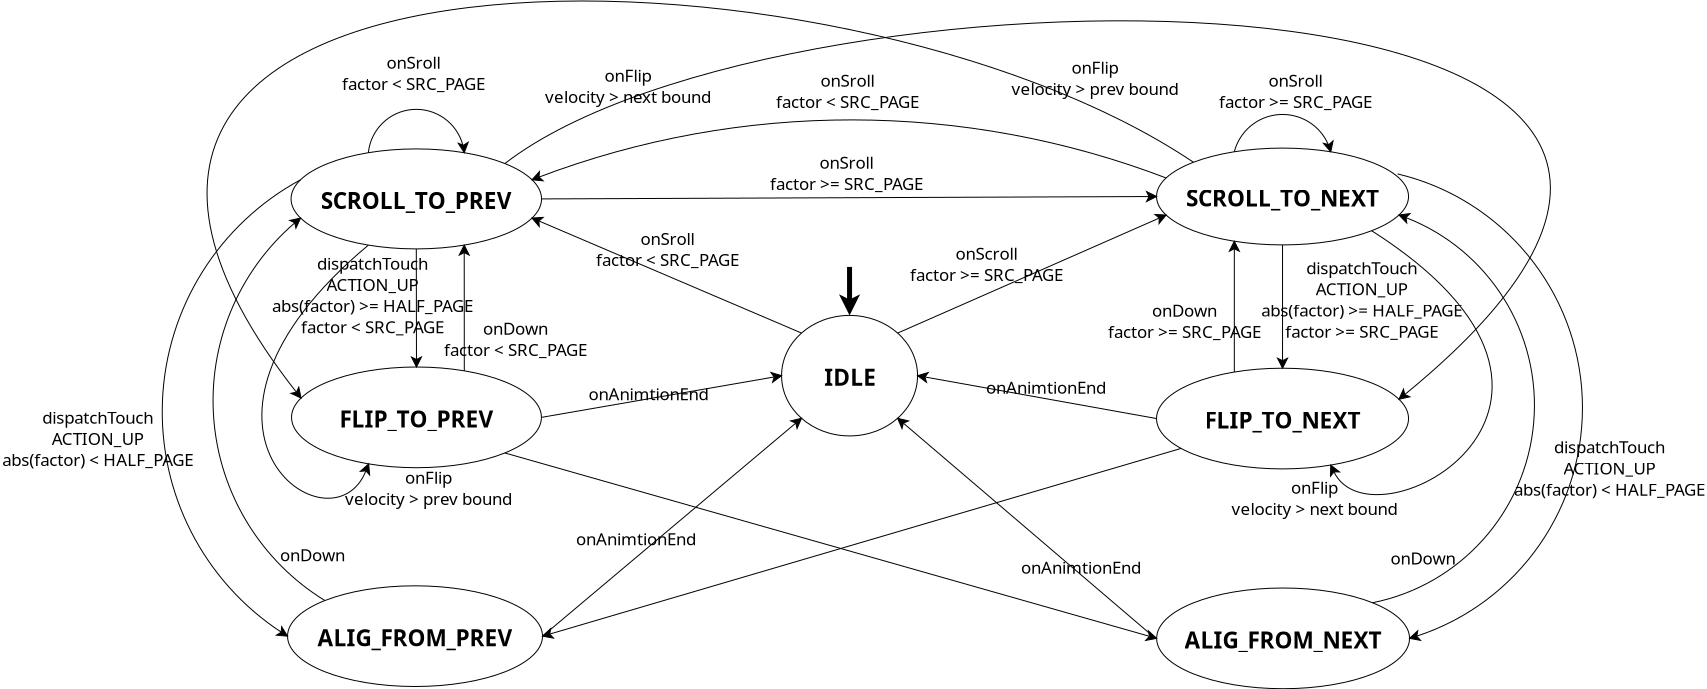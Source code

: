 <?xml version="1.0" encoding="UTF-8"?>
<dia:diagram xmlns:dia="http://www.lysator.liu.se/~alla/dia/">
  <dia:layer name="背景" visible="true" active="true">
    <dia:object type="Flowchart - Ellipse" version="0" id="O0">
      <dia:attribute name="obj_pos">
        <dia:point val="42.652,16.476"/>
      </dia:attribute>
      <dia:attribute name="obj_bb">
        <dia:rectangle val="42.652,16.476;49.45,22.5"/>
      </dia:attribute>
      <dia:attribute name="elem_corner">
        <dia:point val="42.652,16.476"/>
      </dia:attribute>
      <dia:attribute name="elem_width">
        <dia:real val="6.798"/>
      </dia:attribute>
      <dia:attribute name="elem_height">
        <dia:real val="6.024"/>
      </dia:attribute>
      <dia:attribute name="border_width">
        <dia:real val="0"/>
      </dia:attribute>
      <dia:attribute name="show_background">
        <dia:boolean val="true"/>
      </dia:attribute>
      <dia:attribute name="padding">
        <dia:real val="0.354"/>
      </dia:attribute>
      <dia:attribute name="text">
        <dia:composite type="text">
          <dia:attribute name="string">
            <dia:string>#IDLE#</dia:string>
          </dia:attribute>
          <dia:attribute name="font">
            <dia:font family="Microsoft YaHei" style="80" name="Courier"/>
          </dia:attribute>
          <dia:attribute name="height">
            <dia:real val="1.411"/>
          </dia:attribute>
          <dia:attribute name="pos">
            <dia:point val="46.051,19.977"/>
          </dia:attribute>
          <dia:attribute name="color">
            <dia:color val="#000000"/>
          </dia:attribute>
          <dia:attribute name="alignment">
            <dia:enum val="1"/>
          </dia:attribute>
        </dia:composite>
      </dia:attribute>
    </dia:object>
    <dia:object type="Standard - Line" version="0" id="O1">
      <dia:attribute name="obj_pos">
        <dia:point val="46.05,14.05"/>
      </dia:attribute>
      <dia:attribute name="obj_bb">
        <dia:rectangle val="45.521,13.925;46.58,16.756"/>
      </dia:attribute>
      <dia:attribute name="conn_endpoints">
        <dia:point val="46.05,14.05"/>
        <dia:point val="46.051,16.476"/>
      </dia:attribute>
      <dia:attribute name="numcp">
        <dia:int val="1"/>
      </dia:attribute>
      <dia:attribute name="line_width">
        <dia:real val="0.25"/>
      </dia:attribute>
      <dia:attribute name="end_arrow">
        <dia:enum val="22"/>
      </dia:attribute>
      <dia:attribute name="end_arrow_length">
        <dia:real val="0.5"/>
      </dia:attribute>
      <dia:attribute name="end_arrow_width">
        <dia:real val="0.5"/>
      </dia:attribute>
      <dia:connections>
        <dia:connection handle="1" to="O0" connection="4"/>
      </dia:connections>
    </dia:object>
    <dia:object type="Flowchart - Ellipse" version="0" id="O2">
      <dia:attribute name="obj_pos">
        <dia:point val="18.126,8.15"/>
      </dia:attribute>
      <dia:attribute name="obj_bb">
        <dia:rectangle val="18.126,8.15;30.65,13.15"/>
      </dia:attribute>
      <dia:attribute name="elem_corner">
        <dia:point val="18.126,8.15"/>
      </dia:attribute>
      <dia:attribute name="elem_width">
        <dia:real val="12.524"/>
      </dia:attribute>
      <dia:attribute name="elem_height">
        <dia:real val="5"/>
      </dia:attribute>
      <dia:attribute name="border_width">
        <dia:real val="0"/>
      </dia:attribute>
      <dia:attribute name="show_background">
        <dia:boolean val="true"/>
      </dia:attribute>
      <dia:attribute name="padding">
        <dia:real val="0.354"/>
      </dia:attribute>
      <dia:attribute name="text">
        <dia:composite type="text">
          <dia:attribute name="string">
            <dia:string>#SCROLL_TO_PREV#</dia:string>
          </dia:attribute>
          <dia:attribute name="font">
            <dia:font family="Microsoft YaHei" style="80" name="Courier"/>
          </dia:attribute>
          <dia:attribute name="height">
            <dia:real val="1.411"/>
          </dia:attribute>
          <dia:attribute name="pos">
            <dia:point val="24.388,11.139"/>
          </dia:attribute>
          <dia:attribute name="color">
            <dia:color val="#000000"/>
          </dia:attribute>
          <dia:attribute name="alignment">
            <dia:enum val="1"/>
          </dia:attribute>
        </dia:composite>
      </dia:attribute>
    </dia:object>
    <dia:object type="Flowchart - Ellipse" version="0" id="O3">
      <dia:attribute name="obj_pos">
        <dia:point val="61.4,8.109"/>
      </dia:attribute>
      <dia:attribute name="obj_bb">
        <dia:rectangle val="61.4,8.109;74,12.95"/>
      </dia:attribute>
      <dia:attribute name="elem_corner">
        <dia:point val="61.4,8.109"/>
      </dia:attribute>
      <dia:attribute name="elem_width">
        <dia:real val="12.6"/>
      </dia:attribute>
      <dia:attribute name="elem_height">
        <dia:real val="4.841"/>
      </dia:attribute>
      <dia:attribute name="border_width">
        <dia:real val="0"/>
      </dia:attribute>
      <dia:attribute name="show_background">
        <dia:boolean val="true"/>
      </dia:attribute>
      <dia:attribute name="padding">
        <dia:real val="0.354"/>
      </dia:attribute>
      <dia:attribute name="text">
        <dia:composite type="text">
          <dia:attribute name="string">
            <dia:string>#SCROLL_TO_NEXT#</dia:string>
          </dia:attribute>
          <dia:attribute name="font">
            <dia:font family="Microsoft YaHei" style="80" name="Courier"/>
          </dia:attribute>
          <dia:attribute name="height">
            <dia:real val="1.411"/>
          </dia:attribute>
          <dia:attribute name="pos">
            <dia:point val="67.7,11.019"/>
          </dia:attribute>
          <dia:attribute name="color">
            <dia:color val="#000000"/>
          </dia:attribute>
          <dia:attribute name="alignment">
            <dia:enum val="1"/>
          </dia:attribute>
        </dia:composite>
      </dia:attribute>
    </dia:object>
    <dia:object type="Flowchart - Ellipse" version="0" id="O4">
      <dia:attribute name="obj_pos">
        <dia:point val="61.4,19.115"/>
      </dia:attribute>
      <dia:attribute name="obj_bb">
        <dia:rectangle val="61.4,19.115;74,24.15"/>
      </dia:attribute>
      <dia:attribute name="elem_corner">
        <dia:point val="61.4,19.115"/>
      </dia:attribute>
      <dia:attribute name="elem_width">
        <dia:real val="12.6"/>
      </dia:attribute>
      <dia:attribute name="elem_height">
        <dia:real val="5.035"/>
      </dia:attribute>
      <dia:attribute name="border_width">
        <dia:real val="0"/>
      </dia:attribute>
      <dia:attribute name="show_background">
        <dia:boolean val="true"/>
      </dia:attribute>
      <dia:attribute name="padding">
        <dia:real val="0.354"/>
      </dia:attribute>
      <dia:attribute name="text">
        <dia:composite type="text">
          <dia:attribute name="string">
            <dia:string>#FLIP_TO_NEXT#</dia:string>
          </dia:attribute>
          <dia:attribute name="font">
            <dia:font family="Microsoft YaHei" style="80" name="Courier"/>
          </dia:attribute>
          <dia:attribute name="height">
            <dia:real val="1.411"/>
          </dia:attribute>
          <dia:attribute name="pos">
            <dia:point val="67.7,22.122"/>
          </dia:attribute>
          <dia:attribute name="color">
            <dia:color val="#000000"/>
          </dia:attribute>
          <dia:attribute name="alignment">
            <dia:enum val="1"/>
          </dia:attribute>
        </dia:composite>
      </dia:attribute>
    </dia:object>
    <dia:object type="Flowchart - Ellipse" version="0" id="O5">
      <dia:attribute name="obj_pos">
        <dia:point val="61.405,30.105"/>
      </dia:attribute>
      <dia:attribute name="obj_bb">
        <dia:rectangle val="61.405,30.105;74.05,35.14"/>
      </dia:attribute>
      <dia:attribute name="elem_corner">
        <dia:point val="61.405,30.105"/>
      </dia:attribute>
      <dia:attribute name="elem_width">
        <dia:real val="12.645"/>
      </dia:attribute>
      <dia:attribute name="elem_height">
        <dia:real val="5.035"/>
      </dia:attribute>
      <dia:attribute name="border_width">
        <dia:real val="0"/>
      </dia:attribute>
      <dia:attribute name="show_background">
        <dia:boolean val="true"/>
      </dia:attribute>
      <dia:attribute name="padding">
        <dia:real val="0.354"/>
      </dia:attribute>
      <dia:attribute name="text">
        <dia:composite type="text">
          <dia:attribute name="string">
            <dia:string>#ALIG_FROM_NEXT#</dia:string>
          </dia:attribute>
          <dia:attribute name="font">
            <dia:font family="Microsoft YaHei" style="80" name="Courier"/>
          </dia:attribute>
          <dia:attribute name="height">
            <dia:real val="1.411"/>
          </dia:attribute>
          <dia:attribute name="pos">
            <dia:point val="67.728,33.112"/>
          </dia:attribute>
          <dia:attribute name="color">
            <dia:color val="#000000"/>
          </dia:attribute>
          <dia:attribute name="alignment">
            <dia:enum val="1"/>
          </dia:attribute>
        </dia:composite>
      </dia:attribute>
    </dia:object>
    <dia:object type="Flowchart - Ellipse" version="0" id="O6">
      <dia:attribute name="obj_pos">
        <dia:point val="18.15,19.055"/>
      </dia:attribute>
      <dia:attribute name="obj_bb">
        <dia:rectangle val="18.15,19.055;30.644,24.09"/>
      </dia:attribute>
      <dia:attribute name="elem_corner">
        <dia:point val="18.15,19.055"/>
      </dia:attribute>
      <dia:attribute name="elem_width">
        <dia:real val="12.494"/>
      </dia:attribute>
      <dia:attribute name="elem_height">
        <dia:real val="5.035"/>
      </dia:attribute>
      <dia:attribute name="border_width">
        <dia:real val="0"/>
      </dia:attribute>
      <dia:attribute name="show_background">
        <dia:boolean val="true"/>
      </dia:attribute>
      <dia:attribute name="padding">
        <dia:real val="0.354"/>
      </dia:attribute>
      <dia:attribute name="text">
        <dia:composite type="text">
          <dia:attribute name="string">
            <dia:string>#FLIP_TO_PREV#</dia:string>
          </dia:attribute>
          <dia:attribute name="font">
            <dia:font family="Microsoft YaHei" style="80" name="Courier"/>
          </dia:attribute>
          <dia:attribute name="height">
            <dia:real val="1.411"/>
          </dia:attribute>
          <dia:attribute name="pos">
            <dia:point val="24.397,22.062"/>
          </dia:attribute>
          <dia:attribute name="color">
            <dia:color val="#000000"/>
          </dia:attribute>
          <dia:attribute name="alignment">
            <dia:enum val="1"/>
          </dia:attribute>
        </dia:composite>
      </dia:attribute>
    </dia:object>
    <dia:object type="Flowchart - Ellipse" version="0" id="O7">
      <dia:attribute name="obj_pos">
        <dia:point val="17.95,29.995"/>
      </dia:attribute>
      <dia:attribute name="obj_bb">
        <dia:rectangle val="17.95,29.995;30.699,35.03"/>
      </dia:attribute>
      <dia:attribute name="elem_corner">
        <dia:point val="17.95,29.995"/>
      </dia:attribute>
      <dia:attribute name="elem_width">
        <dia:real val="12.749"/>
      </dia:attribute>
      <dia:attribute name="elem_height">
        <dia:real val="5.035"/>
      </dia:attribute>
      <dia:attribute name="border_width">
        <dia:real val="0"/>
      </dia:attribute>
      <dia:attribute name="show_background">
        <dia:boolean val="true"/>
      </dia:attribute>
      <dia:attribute name="padding">
        <dia:real val="0.354"/>
      </dia:attribute>
      <dia:attribute name="text">
        <dia:composite type="text">
          <dia:attribute name="string">
            <dia:string>#ALIG_FROM_PREV#</dia:string>
          </dia:attribute>
          <dia:attribute name="font">
            <dia:font family="Microsoft YaHei" style="80" name="Courier"/>
          </dia:attribute>
          <dia:attribute name="height">
            <dia:real val="1.411"/>
          </dia:attribute>
          <dia:attribute name="pos">
            <dia:point val="24.325,33.002"/>
          </dia:attribute>
          <dia:attribute name="color">
            <dia:color val="#000000"/>
          </dia:attribute>
          <dia:attribute name="alignment">
            <dia:enum val="1"/>
          </dia:attribute>
        </dia:composite>
      </dia:attribute>
    </dia:object>
    <dia:object type="Standard - Line" version="0" id="O8">
      <dia:attribute name="obj_pos">
        <dia:point val="43.648,17.358"/>
      </dia:attribute>
      <dia:attribute name="obj_bb">
        <dia:rectangle val="30.173,11.573;43.648,17.358"/>
      </dia:attribute>
      <dia:attribute name="conn_endpoints">
        <dia:point val="43.648,17.358"/>
        <dia:point val="30.173,11.607"/>
      </dia:attribute>
      <dia:attribute name="numcp">
        <dia:int val="1"/>
      </dia:attribute>
      <dia:attribute name="line_width">
        <dia:real val="0"/>
      </dia:attribute>
      <dia:attribute name="end_arrow">
        <dia:enum val="22"/>
      </dia:attribute>
      <dia:attribute name="end_arrow_length">
        <dia:real val="0.5"/>
      </dia:attribute>
      <dia:attribute name="end_arrow_width">
        <dia:real val="0.5"/>
      </dia:attribute>
      <dia:connections>
        <dia:connection handle="0" to="O0" connection="6"/>
        <dia:connection handle="1" to="O2" connection="15"/>
      </dia:connections>
    </dia:object>
    <dia:object type="Standard - Text" version="1" id="O9">
      <dia:attribute name="obj_pos">
        <dia:point val="36.95,13.15"/>
      </dia:attribute>
      <dia:attribute name="obj_bb">
        <dia:rectangle val="33.104,12.019;40.824,14.281"/>
      </dia:attribute>
      <dia:attribute name="text">
        <dia:composite type="text">
          <dia:attribute name="string">
            <dia:string>#onSroll
factor &lt; SRC_PAGE#</dia:string>
          </dia:attribute>
          <dia:attribute name="font">
            <dia:font family="Microsoft YaHei" style="0" name="Courier"/>
          </dia:attribute>
          <dia:attribute name="height">
            <dia:real val="1.058"/>
          </dia:attribute>
          <dia:attribute name="pos">
            <dia:point val="36.95,12.944"/>
          </dia:attribute>
          <dia:attribute name="color">
            <dia:color val="#000000"/>
          </dia:attribute>
          <dia:attribute name="alignment">
            <dia:enum val="1"/>
          </dia:attribute>
        </dia:composite>
      </dia:attribute>
      <dia:attribute name="valign">
        <dia:enum val="2"/>
      </dia:attribute>
    </dia:object>
    <dia:object type="Standard - Line" version="0" id="O10">
      <dia:attribute name="obj_pos">
        <dia:point val="48.455,17.358"/>
      </dia:attribute>
      <dia:attribute name="obj_bb">
        <dia:rectangle val="48.455,11.428;61.88,17.358"/>
      </dia:attribute>
      <dia:attribute name="conn_endpoints">
        <dia:point val="48.455,17.358"/>
        <dia:point val="61.88,11.456"/>
      </dia:attribute>
      <dia:attribute name="numcp">
        <dia:int val="1"/>
      </dia:attribute>
      <dia:attribute name="line_width">
        <dia:real val="0"/>
      </dia:attribute>
      <dia:attribute name="end_arrow">
        <dia:enum val="22"/>
      </dia:attribute>
      <dia:attribute name="end_arrow_length">
        <dia:real val="0.5"/>
      </dia:attribute>
      <dia:attribute name="end_arrow_width">
        <dia:real val="0.5"/>
      </dia:attribute>
      <dia:connections>
        <dia:connection handle="0" to="O0" connection="2"/>
        <dia:connection handle="1" to="O3" connection="9"/>
      </dia:connections>
    </dia:object>
    <dia:object type="Standard - Text" version="1" id="O11">
      <dia:attribute name="obj_pos">
        <dia:point val="52.901,13.894"/>
      </dia:attribute>
      <dia:attribute name="obj_bb">
        <dia:rectangle val="48.741,12.763;57.089,15.025"/>
      </dia:attribute>
      <dia:attribute name="text">
        <dia:composite type="text">
          <dia:attribute name="string">
            <dia:string>#onScroll
factor &gt;= SRC_PAGE#</dia:string>
          </dia:attribute>
          <dia:attribute name="font">
            <dia:font family="Microsoft YaHei" style="0" name="Courier"/>
          </dia:attribute>
          <dia:attribute name="height">
            <dia:real val="1.058"/>
          </dia:attribute>
          <dia:attribute name="pos">
            <dia:point val="52.901,13.688"/>
          </dia:attribute>
          <dia:attribute name="color">
            <dia:color val="#000000"/>
          </dia:attribute>
          <dia:attribute name="alignment">
            <dia:enum val="1"/>
          </dia:attribute>
        </dia:composite>
      </dia:attribute>
      <dia:attribute name="valign">
        <dia:enum val="2"/>
      </dia:attribute>
    </dia:object>
    <dia:object type="Standard - Arc" version="0" id="O12">
      <dia:attribute name="obj_pos">
        <dia:point val="21.991,8.34"/>
      </dia:attribute>
      <dia:attribute name="obj_bb">
        <dia:rectangle val="21.991,6.172;26.983,8.34"/>
      </dia:attribute>
      <dia:attribute name="conn_endpoints">
        <dia:point val="21.991,8.34"/>
        <dia:point val="26.784,8.34"/>
      </dia:attribute>
      <dia:attribute name="curve_distance">
        <dia:real val="-2.168"/>
      </dia:attribute>
      <dia:attribute name="line_width">
        <dia:real val="0"/>
      </dia:attribute>
      <dia:attribute name="end_arrow">
        <dia:enum val="22"/>
      </dia:attribute>
      <dia:attribute name="end_arrow_length">
        <dia:real val="0.5"/>
      </dia:attribute>
      <dia:attribute name="end_arrow_width">
        <dia:real val="0.5"/>
      </dia:attribute>
      <dia:connections>
        <dia:connection handle="0" to="O2" connection="5"/>
        <dia:connection handle="1" to="O2" connection="3"/>
      </dia:connections>
    </dia:object>
    <dia:object type="Standard - Text" version="1" id="O13">
      <dia:attribute name="obj_pos">
        <dia:point val="24.251,4.344"/>
      </dia:attribute>
      <dia:attribute name="obj_bb">
        <dia:rectangle val="20.405,3.255;28.098,5.433"/>
      </dia:attribute>
      <dia:attribute name="text">
        <dia:composite type="text">
          <dia:attribute name="string">
            <dia:string>#onSroll
factor &lt; SRC_PAGE#</dia:string>
          </dia:attribute>
          <dia:attribute name="font">
            <dia:font family="Microsoft YaHei" style="0" name="Courier"/>
          </dia:attribute>
          <dia:attribute name="height">
            <dia:real val="1.058"/>
          </dia:attribute>
          <dia:attribute name="pos">
            <dia:point val="24.251,4.152"/>
          </dia:attribute>
          <dia:attribute name="color">
            <dia:color val="#000000"/>
          </dia:attribute>
          <dia:attribute name="alignment">
            <dia:enum val="1"/>
          </dia:attribute>
        </dia:composite>
      </dia:attribute>
      <dia:attribute name="valign">
        <dia:enum val="2"/>
      </dia:attribute>
    </dia:object>
    <dia:object type="Standard - Arc" version="0" id="O14">
      <dia:attribute name="obj_pos">
        <dia:point val="65.289,8.294"/>
      </dia:attribute>
      <dia:attribute name="obj_bb">
        <dia:rectangle val="65.289,6.427;70.228,8.294"/>
      </dia:attribute>
      <dia:attribute name="conn_endpoints">
        <dia:point val="65.289,8.294"/>
        <dia:point val="70.111,8.294"/>
      </dia:attribute>
      <dia:attribute name="curve_distance">
        <dia:real val="-1.867"/>
      </dia:attribute>
      <dia:attribute name="line_width">
        <dia:real val="0"/>
      </dia:attribute>
      <dia:attribute name="end_arrow">
        <dia:enum val="22"/>
      </dia:attribute>
      <dia:attribute name="end_arrow_length">
        <dia:real val="0.5"/>
      </dia:attribute>
      <dia:attribute name="end_arrow_width">
        <dia:real val="0.5"/>
      </dia:attribute>
      <dia:connections>
        <dia:connection handle="0" to="O3" connection="5"/>
        <dia:connection handle="1" to="O3" connection="3"/>
      </dia:connections>
    </dia:object>
    <dia:object type="Standard - Text" version="1" id="O15">
      <dia:attribute name="obj_pos">
        <dia:point val="68.351,5.244"/>
      </dia:attribute>
      <dia:attribute name="obj_bb">
        <dia:rectangle val="64.191,4.155;72.511,6.333"/>
      </dia:attribute>
      <dia:attribute name="text">
        <dia:composite type="text">
          <dia:attribute name="string">
            <dia:string>#onSroll
factor &gt;= SRC_PAGE#</dia:string>
          </dia:attribute>
          <dia:attribute name="font">
            <dia:font family="Microsoft YaHei" style="0" name="Courier"/>
          </dia:attribute>
          <dia:attribute name="height">
            <dia:real val="1.058"/>
          </dia:attribute>
          <dia:attribute name="pos">
            <dia:point val="68.351,5.053"/>
          </dia:attribute>
          <dia:attribute name="color">
            <dia:color val="#000000"/>
          </dia:attribute>
          <dia:attribute name="alignment">
            <dia:enum val="1"/>
          </dia:attribute>
        </dia:composite>
      </dia:attribute>
      <dia:attribute name="valign">
        <dia:enum val="2"/>
      </dia:attribute>
    </dia:object>
    <dia:object type="Standard - Line" version="0" id="O16">
      <dia:attribute name="obj_pos">
        <dia:point val="30.65,10.65"/>
      </dia:attribute>
      <dia:attribute name="obj_bb">
        <dia:rectangle val="30.65,10.282;61.4,10.782"/>
      </dia:attribute>
      <dia:attribute name="conn_endpoints">
        <dia:point val="30.65,10.65"/>
        <dia:point val="61.4,10.53"/>
      </dia:attribute>
      <dia:attribute name="numcp">
        <dia:int val="1"/>
      </dia:attribute>
      <dia:attribute name="line_width">
        <dia:real val="0"/>
      </dia:attribute>
      <dia:attribute name="end_arrow">
        <dia:enum val="22"/>
      </dia:attribute>
      <dia:attribute name="end_arrow_length">
        <dia:real val="0.5"/>
      </dia:attribute>
      <dia:attribute name="end_arrow_width">
        <dia:real val="0.5"/>
      </dia:attribute>
      <dia:connections>
        <dia:connection handle="0" to="O2" connection="0"/>
        <dia:connection handle="1" to="O3" connection="8"/>
      </dia:connections>
    </dia:object>
    <dia:object type="Standard - Text" version="1" id="O17">
      <dia:attribute name="obj_pos">
        <dia:point val="45.901,9.344"/>
      </dia:attribute>
      <dia:attribute name="obj_bb">
        <dia:rectangle val="41.741,8.255;50.061,10.433"/>
      </dia:attribute>
      <dia:attribute name="text">
        <dia:composite type="text">
          <dia:attribute name="string">
            <dia:string>#onSroll
factor &gt;= SRC_PAGE#</dia:string>
          </dia:attribute>
          <dia:attribute name="font">
            <dia:font family="Microsoft YaHei" style="0" name="Courier"/>
          </dia:attribute>
          <dia:attribute name="height">
            <dia:real val="1.058"/>
          </dia:attribute>
          <dia:attribute name="pos">
            <dia:point val="45.901,9.152"/>
          </dia:attribute>
          <dia:attribute name="color">
            <dia:color val="#000000"/>
          </dia:attribute>
          <dia:attribute name="alignment">
            <dia:enum val="1"/>
          </dia:attribute>
        </dia:composite>
      </dia:attribute>
      <dia:attribute name="valign">
        <dia:enum val="2"/>
      </dia:attribute>
    </dia:object>
    <dia:object type="Standard - Arc" version="0" id="O18">
      <dia:attribute name="obj_pos">
        <dia:point val="61.88,9.604"/>
      </dia:attribute>
      <dia:attribute name="obj_bb">
        <dia:rectangle val="30.173,6.699;61.88,9.745"/>
      </dia:attribute>
      <dia:attribute name="conn_endpoints">
        <dia:point val="61.88,9.604"/>
        <dia:point val="30.173,9.693"/>
      </dia:attribute>
      <dia:attribute name="curve_distance">
        <dia:real val="2.949"/>
      </dia:attribute>
      <dia:attribute name="line_width">
        <dia:real val="0"/>
      </dia:attribute>
      <dia:attribute name="end_arrow">
        <dia:enum val="22"/>
      </dia:attribute>
      <dia:attribute name="end_arrow_length">
        <dia:real val="0.5"/>
      </dia:attribute>
      <dia:attribute name="end_arrow_width">
        <dia:real val="0.5"/>
      </dia:attribute>
      <dia:connections>
        <dia:connection handle="0" to="O3" connection="7"/>
        <dia:connection handle="1" to="O2" connection="1"/>
      </dia:connections>
    </dia:object>
    <dia:object type="Standard - Text" version="1" id="O19">
      <dia:attribute name="obj_pos">
        <dia:point val="45.951,5.244"/>
      </dia:attribute>
      <dia:attribute name="obj_bb">
        <dia:rectangle val="42.105,4.155;49.797,6.333"/>
      </dia:attribute>
      <dia:attribute name="text">
        <dia:composite type="text">
          <dia:attribute name="string">
            <dia:string>#onSroll
factor &lt; SRC_PAGE#</dia:string>
          </dia:attribute>
          <dia:attribute name="font">
            <dia:font family="Microsoft YaHei" style="0" name="Courier"/>
          </dia:attribute>
          <dia:attribute name="height">
            <dia:real val="1.058"/>
          </dia:attribute>
          <dia:attribute name="pos">
            <dia:point val="45.951,5.053"/>
          </dia:attribute>
          <dia:attribute name="color">
            <dia:color val="#000000"/>
          </dia:attribute>
          <dia:attribute name="alignment">
            <dia:enum val="1"/>
          </dia:attribute>
        </dia:composite>
      </dia:attribute>
      <dia:attribute name="valign">
        <dia:enum val="2"/>
      </dia:attribute>
    </dia:object>
    <dia:object type="Standard - Line" version="0" id="O20">
      <dia:attribute name="obj_pos">
        <dia:point val="24.388,13.15"/>
      </dia:attribute>
      <dia:attribute name="obj_bb">
        <dia:rectangle val="24.146,13.15;24.646,19.055"/>
      </dia:attribute>
      <dia:attribute name="conn_endpoints">
        <dia:point val="24.388,13.15"/>
        <dia:point val="24.397,19.055"/>
      </dia:attribute>
      <dia:attribute name="numcp">
        <dia:int val="1"/>
      </dia:attribute>
      <dia:attribute name="line_width">
        <dia:real val="0"/>
      </dia:attribute>
      <dia:attribute name="end_arrow">
        <dia:enum val="22"/>
      </dia:attribute>
      <dia:attribute name="end_arrow_length">
        <dia:real val="0.5"/>
      </dia:attribute>
      <dia:attribute name="end_arrow_width">
        <dia:real val="0.5"/>
      </dia:attribute>
      <dia:connections>
        <dia:connection handle="0" to="O2" connection="12"/>
        <dia:connection handle="1" to="O6" connection="4"/>
      </dia:connections>
    </dia:object>
    <dia:object type="Standard - Text" version="1" id="O21">
      <dia:attribute name="obj_pos">
        <dia:point val="22.2,15.45"/>
      </dia:attribute>
      <dia:attribute name="obj_bb">
        <dia:rectangle val="16.793,13.261;27.636,17.64"/>
      </dia:attribute>
      <dia:attribute name="text">
        <dia:composite type="text">
          <dia:attribute name="string">
            <dia:string>#dispatchTouch
ACTION_UP
abs(factor) &gt;= HALF_PAGE
factor &lt; SRC_PAGE#</dia:string>
          </dia:attribute>
          <dia:attribute name="font">
            <dia:font family="Microsoft YaHei" style="0" name="Courier"/>
          </dia:attribute>
          <dia:attribute name="height">
            <dia:real val="1.058"/>
          </dia:attribute>
          <dia:attribute name="pos">
            <dia:point val="22.2,14.186"/>
          </dia:attribute>
          <dia:attribute name="color">
            <dia:color val="#000000"/>
          </dia:attribute>
          <dia:attribute name="alignment">
            <dia:enum val="1"/>
          </dia:attribute>
        </dia:composite>
      </dia:attribute>
      <dia:attribute name="valign">
        <dia:enum val="2"/>
      </dia:attribute>
    </dia:object>
    <dia:object type="Standard - Line" version="0" id="O22">
      <dia:attribute name="obj_pos">
        <dia:point val="67.7,12.95"/>
      </dia:attribute>
      <dia:attribute name="obj_bb">
        <dia:rectangle val="67.45,12.95;67.95,19.115"/>
      </dia:attribute>
      <dia:attribute name="conn_endpoints">
        <dia:point val="67.7,12.95"/>
        <dia:point val="67.7,19.115"/>
      </dia:attribute>
      <dia:attribute name="numcp">
        <dia:int val="1"/>
      </dia:attribute>
      <dia:attribute name="line_width">
        <dia:real val="0"/>
      </dia:attribute>
      <dia:attribute name="end_arrow">
        <dia:enum val="22"/>
      </dia:attribute>
      <dia:attribute name="end_arrow_length">
        <dia:real val="0.5"/>
      </dia:attribute>
      <dia:attribute name="end_arrow_width">
        <dia:real val="0.5"/>
      </dia:attribute>
      <dia:connections>
        <dia:connection handle="0" to="O3" connection="12"/>
        <dia:connection handle="1" to="O4" connection="4"/>
      </dia:connections>
    </dia:object>
    <dia:object type="Standard - Text" version="1" id="O23">
      <dia:attribute name="obj_pos">
        <dia:point val="71.662,15.673"/>
      </dia:attribute>
      <dia:attribute name="obj_bb">
        <dia:rectangle val="66.255,13.484;77.098,17.863"/>
      </dia:attribute>
      <dia:attribute name="text">
        <dia:composite type="text">
          <dia:attribute name="string">
            <dia:string>#dispatchTouch
ACTION_UP
abs(factor) &gt;= HALF_PAGE
factor &gt;= SRC_PAGE#</dia:string>
          </dia:attribute>
          <dia:attribute name="font">
            <dia:font family="Microsoft YaHei" style="0" name="Courier"/>
          </dia:attribute>
          <dia:attribute name="height">
            <dia:real val="1.058"/>
          </dia:attribute>
          <dia:attribute name="pos">
            <dia:point val="71.662,14.409"/>
          </dia:attribute>
          <dia:attribute name="color">
            <dia:color val="#000000"/>
          </dia:attribute>
          <dia:attribute name="alignment">
            <dia:enum val="1"/>
          </dia:attribute>
        </dia:composite>
      </dia:attribute>
      <dia:attribute name="valign">
        <dia:enum val="2"/>
      </dia:attribute>
    </dia:object>
    <dia:object type="Standard - Arc" version="0" id="O24">
      <dia:attribute name="obj_pos">
        <dia:point val="18.602,9.693"/>
      </dia:attribute>
      <dia:attribute name="obj_bb">
        <dia:rectangle val="11.684,9.693;18.602,32.513"/>
      </dia:attribute>
      <dia:attribute name="conn_endpoints">
        <dia:point val="18.602,9.693"/>
        <dia:point val="17.95,32.513"/>
      </dia:attribute>
      <dia:attribute name="curve_distance">
        <dia:real val="6.589"/>
      </dia:attribute>
      <dia:attribute name="line_width">
        <dia:real val="0"/>
      </dia:attribute>
      <dia:attribute name="end_arrow">
        <dia:enum val="22"/>
      </dia:attribute>
      <dia:attribute name="end_arrow_length">
        <dia:real val="0.5"/>
      </dia:attribute>
      <dia:attribute name="end_arrow_width">
        <dia:real val="0.5"/>
      </dia:attribute>
      <dia:connections>
        <dia:connection handle="0" to="O2" connection="7"/>
        <dia:connection handle="1" to="O7" connection="8"/>
      </dia:connections>
    </dia:object>
    <dia:object type="Standard - Text" version="1" id="O25">
      <dia:attribute name="obj_pos">
        <dia:point val="8.463,22.623"/>
      </dia:attribute>
      <dia:attribute name="obj_bb">
        <dia:rectangle val="3.369,20.963;13.584,24.284"/>
      </dia:attribute>
      <dia:attribute name="text">
        <dia:composite type="text">
          <dia:attribute name="string">
            <dia:string>#dispatchTouch
ACTION_UP
abs(factor) &lt; HALF_PAGE#</dia:string>
          </dia:attribute>
          <dia:attribute name="font">
            <dia:font family="Microsoft YaHei" style="0" name="Courier"/>
          </dia:attribute>
          <dia:attribute name="height">
            <dia:real val="1.058"/>
          </dia:attribute>
          <dia:attribute name="pos">
            <dia:point val="8.463,21.889"/>
          </dia:attribute>
          <dia:attribute name="color">
            <dia:color val="#000000"/>
          </dia:attribute>
          <dia:attribute name="alignment">
            <dia:enum val="1"/>
          </dia:attribute>
        </dia:composite>
      </dia:attribute>
      <dia:attribute name="valign">
        <dia:enum val="2"/>
      </dia:attribute>
    </dia:object>
    <dia:object type="Standard - Line" version="0" id="O26">
      <dia:attribute name="obj_pos">
        <dia:point val="26.788,19.247"/>
      </dia:attribute>
      <dia:attribute name="obj_bb">
        <dia:rectangle val="26.535,12.96;27.035,19.247"/>
      </dia:attribute>
      <dia:attribute name="conn_endpoints">
        <dia:point val="26.788,19.247"/>
        <dia:point val="26.784,12.96"/>
      </dia:attribute>
      <dia:attribute name="numcp">
        <dia:int val="1"/>
      </dia:attribute>
      <dia:attribute name="line_width">
        <dia:real val="0"/>
      </dia:attribute>
      <dia:attribute name="end_arrow">
        <dia:enum val="22"/>
      </dia:attribute>
      <dia:attribute name="end_arrow_length">
        <dia:real val="0.5"/>
      </dia:attribute>
      <dia:attribute name="end_arrow_width">
        <dia:real val="0.5"/>
      </dia:attribute>
      <dia:connections>
        <dia:connection handle="0" to="O6" connection="3"/>
        <dia:connection handle="1" to="O2" connection="13"/>
      </dia:connections>
    </dia:object>
    <dia:object type="Standard - Text" version="1" id="O27">
      <dia:attribute name="obj_pos">
        <dia:point val="29.351,17.644"/>
      </dia:attribute>
      <dia:attribute name="obj_bb">
        <dia:rectangle val="25.505,16.555;33.197,18.733"/>
      </dia:attribute>
      <dia:attribute name="text">
        <dia:composite type="text">
          <dia:attribute name="string">
            <dia:string>#onDown
factor &lt; SRC_PAGE#</dia:string>
          </dia:attribute>
          <dia:attribute name="font">
            <dia:font family="Microsoft YaHei" style="0" name="Courier"/>
          </dia:attribute>
          <dia:attribute name="height">
            <dia:real val="1.058"/>
          </dia:attribute>
          <dia:attribute name="pos">
            <dia:point val="29.351,17.453"/>
          </dia:attribute>
          <dia:attribute name="color">
            <dia:color val="#000000"/>
          </dia:attribute>
          <dia:attribute name="alignment">
            <dia:enum val="1"/>
          </dia:attribute>
        </dia:composite>
      </dia:attribute>
      <dia:attribute name="valign">
        <dia:enum val="2"/>
      </dia:attribute>
    </dia:object>
    <dia:object type="Standard - Line" version="0" id="O28">
      <dia:attribute name="obj_pos">
        <dia:point val="30.644,21.573"/>
      </dia:attribute>
      <dia:attribute name="obj_bb">
        <dia:rectangle val="30.644,19.327;42.652,21.573"/>
      </dia:attribute>
      <dia:attribute name="conn_endpoints">
        <dia:point val="30.644,21.573"/>
        <dia:point val="42.652,19.488"/>
      </dia:attribute>
      <dia:attribute name="numcp">
        <dia:int val="1"/>
      </dia:attribute>
      <dia:attribute name="line_width">
        <dia:real val="0"/>
      </dia:attribute>
      <dia:attribute name="end_arrow">
        <dia:enum val="22"/>
      </dia:attribute>
      <dia:attribute name="end_arrow_length">
        <dia:real val="0.5"/>
      </dia:attribute>
      <dia:attribute name="end_arrow_width">
        <dia:real val="0.5"/>
      </dia:attribute>
      <dia:connections>
        <dia:connection handle="0" to="O6" connection="0"/>
        <dia:connection handle="1" to="O0" connection="8"/>
      </dia:connections>
    </dia:object>
    <dia:object type="Standard - Line" version="0" id="O29">
      <dia:attribute name="obj_pos">
        <dia:point val="30.699,32.513"/>
      </dia:attribute>
      <dia:attribute name="obj_bb">
        <dia:rectangle val="30.699,21.618;43.648,32.513"/>
      </dia:attribute>
      <dia:attribute name="conn_endpoints">
        <dia:point val="30.699,32.513"/>
        <dia:point val="43.648,21.618"/>
      </dia:attribute>
      <dia:attribute name="numcp">
        <dia:int val="1"/>
      </dia:attribute>
      <dia:attribute name="line_width">
        <dia:real val="0"/>
      </dia:attribute>
      <dia:attribute name="end_arrow">
        <dia:enum val="22"/>
      </dia:attribute>
      <dia:attribute name="end_arrow_length">
        <dia:real val="0.5"/>
      </dia:attribute>
      <dia:attribute name="end_arrow_width">
        <dia:real val="0.5"/>
      </dia:attribute>
      <dia:connections>
        <dia:connection handle="0" to="O7" connection="0"/>
        <dia:connection handle="1" to="O0" connection="10"/>
      </dia:connections>
    </dia:object>
    <dia:object type="Standard - Arc" version="0" id="O30">
      <dia:attribute name="obj_pos">
        <dia:point val="19.817,30.732"/>
      </dia:attribute>
      <dia:attribute name="obj_bb">
        <dia:rectangle val="14.226,11.607;19.817,30.732"/>
      </dia:attribute>
      <dia:attribute name="conn_endpoints">
        <dia:point val="19.817,30.732"/>
        <dia:point val="18.602,11.607"/>
      </dia:attribute>
      <dia:attribute name="curve_distance">
        <dia:real val="-4.97"/>
      </dia:attribute>
      <dia:attribute name="line_width">
        <dia:real val="0"/>
      </dia:attribute>
      <dia:attribute name="end_arrow">
        <dia:enum val="22"/>
      </dia:attribute>
      <dia:attribute name="end_arrow_length">
        <dia:real val="0.5"/>
      </dia:attribute>
      <dia:attribute name="end_arrow_width">
        <dia:real val="0.5"/>
      </dia:attribute>
      <dia:connections>
        <dia:connection handle="0" to="O7" connection="6"/>
        <dia:connection handle="1" to="O2" connection="9"/>
      </dia:connections>
    </dia:object>
    <dia:object type="Standard - Text" version="1" id="O31">
      <dia:attribute name="obj_pos">
        <dia:point val="19.201,28.444"/>
      </dia:attribute>
      <dia:attribute name="obj_bb">
        <dia:rectangle val="17.481,27.884;20.921,29.004"/>
      </dia:attribute>
      <dia:attribute name="text">
        <dia:composite type="text">
          <dia:attribute name="string">
            <dia:string>#onDown#</dia:string>
          </dia:attribute>
          <dia:attribute name="font">
            <dia:font family="Microsoft YaHei" style="0" name="Courier"/>
          </dia:attribute>
          <dia:attribute name="height">
            <dia:real val="1.058"/>
          </dia:attribute>
          <dia:attribute name="pos">
            <dia:point val="19.201,28.782"/>
          </dia:attribute>
          <dia:attribute name="color">
            <dia:color val="#000000"/>
          </dia:attribute>
          <dia:attribute name="alignment">
            <dia:enum val="1"/>
          </dia:attribute>
        </dia:composite>
      </dia:attribute>
      <dia:attribute name="valign">
        <dia:enum val="2"/>
      </dia:attribute>
    </dia:object>
    <dia:object type="Standard - Text" version="1" id="O32">
      <dia:attribute name="obj_pos">
        <dia:point val="36.001,20.394"/>
      </dia:attribute>
      <dia:attribute name="obj_bb">
        <dia:rectangle val="32.834,19.834;39.169,20.954"/>
      </dia:attribute>
      <dia:attribute name="text">
        <dia:composite type="text">
          <dia:attribute name="string">
            <dia:string>#onAnimtionEnd#</dia:string>
          </dia:attribute>
          <dia:attribute name="font">
            <dia:font family="Microsoft YaHei" style="0" name="Courier"/>
          </dia:attribute>
          <dia:attribute name="height">
            <dia:real val="1.058"/>
          </dia:attribute>
          <dia:attribute name="pos">
            <dia:point val="36.001,20.732"/>
          </dia:attribute>
          <dia:attribute name="color">
            <dia:color val="#000000"/>
          </dia:attribute>
          <dia:attribute name="alignment">
            <dia:enum val="1"/>
          </dia:attribute>
        </dia:composite>
      </dia:attribute>
      <dia:attribute name="valign">
        <dia:enum val="2"/>
      </dia:attribute>
    </dia:object>
    <dia:object type="Standard - Text" version="1" id="O33">
      <dia:attribute name="obj_pos">
        <dia:point val="35.373,27.644"/>
      </dia:attribute>
      <dia:attribute name="obj_bb">
        <dia:rectangle val="32.205,27.084;38.54,28.204"/>
      </dia:attribute>
      <dia:attribute name="text">
        <dia:composite type="text">
          <dia:attribute name="string">
            <dia:string>#onAnimtionEnd#</dia:string>
          </dia:attribute>
          <dia:attribute name="font">
            <dia:font family="Microsoft YaHei" style="0" name="Courier"/>
          </dia:attribute>
          <dia:attribute name="height">
            <dia:real val="1.058"/>
          </dia:attribute>
          <dia:attribute name="pos">
            <dia:point val="35.373,27.982"/>
          </dia:attribute>
          <dia:attribute name="color">
            <dia:color val="#000000"/>
          </dia:attribute>
          <dia:attribute name="alignment">
            <dia:enum val="1"/>
          </dia:attribute>
        </dia:composite>
      </dia:attribute>
      <dia:attribute name="valign">
        <dia:enum val="2"/>
      </dia:attribute>
    </dia:object>
    <dia:object type="Standard - Line" version="0" id="O34">
      <dia:attribute name="obj_pos">
        <dia:point val="65.289,19.307"/>
      </dia:attribute>
      <dia:attribute name="obj_bb">
        <dia:rectangle val="65.039,12.766;65.539,19.307"/>
      </dia:attribute>
      <dia:attribute name="conn_endpoints">
        <dia:point val="65.289,19.307"/>
        <dia:point val="65.289,12.766"/>
      </dia:attribute>
      <dia:attribute name="numcp">
        <dia:int val="1"/>
      </dia:attribute>
      <dia:attribute name="line_width">
        <dia:real val="0"/>
      </dia:attribute>
      <dia:attribute name="end_arrow">
        <dia:enum val="22"/>
      </dia:attribute>
      <dia:attribute name="end_arrow_length">
        <dia:real val="0.5"/>
      </dia:attribute>
      <dia:attribute name="end_arrow_width">
        <dia:real val="0.5"/>
      </dia:attribute>
      <dia:connections>
        <dia:connection handle="0" to="O4" connection="5"/>
        <dia:connection handle="1" to="O3" connection="11"/>
      </dia:connections>
    </dia:object>
    <dia:object type="Standard - Arc" version="0" id="O35">
      <dia:attribute name="obj_pos">
        <dia:point val="73.45,9.4"/>
      </dia:attribute>
      <dia:attribute name="obj_bb">
        <dia:rectangle val="73.45,9.4;82.696,32.722"/>
      </dia:attribute>
      <dia:attribute name="conn_endpoints">
        <dia:point val="73.45,9.4"/>
        <dia:point val="74.05,32.623"/>
      </dia:attribute>
      <dia:attribute name="curve_distance">
        <dia:real val="-8.945"/>
      </dia:attribute>
      <dia:attribute name="line_width">
        <dia:real val="0"/>
      </dia:attribute>
      <dia:attribute name="end_arrow">
        <dia:enum val="22"/>
      </dia:attribute>
      <dia:attribute name="end_arrow_length">
        <dia:real val="0.5"/>
      </dia:attribute>
      <dia:attribute name="end_arrow_width">
        <dia:real val="0.5"/>
      </dia:attribute>
      <dia:connections>
        <dia:connection handle="1" to="O5" connection="0"/>
      </dia:connections>
    </dia:object>
    <dia:object type="Standard - Arc" version="0" id="O36">
      <dia:attribute name="obj_pos">
        <dia:point val="72.198,30.842"/>
      </dia:attribute>
      <dia:attribute name="obj_bb">
        <dia:rectangle val="72.198,11.383;80.296,30.842"/>
      </dia:attribute>
      <dia:attribute name="conn_endpoints">
        <dia:point val="72.198,30.842"/>
        <dia:point val="73.52,11.456"/>
      </dia:attribute>
      <dia:attribute name="curve_distance">
        <dia:real val="7.43"/>
      </dia:attribute>
      <dia:attribute name="line_width">
        <dia:real val="0"/>
      </dia:attribute>
      <dia:attribute name="end_arrow">
        <dia:enum val="22"/>
      </dia:attribute>
      <dia:attribute name="end_arrow_length">
        <dia:real val="0.5"/>
      </dia:attribute>
      <dia:attribute name="end_arrow_width">
        <dia:real val="0.5"/>
      </dia:attribute>
      <dia:connections>
        <dia:connection handle="0" to="O5" connection="2"/>
        <dia:connection handle="1" to="O3" connection="15"/>
      </dia:connections>
    </dia:object>
    <dia:object type="Standard - Line" version="0" id="O37">
      <dia:attribute name="obj_pos">
        <dia:point val="61.4,21.633"/>
      </dia:attribute>
      <dia:attribute name="obj_bb">
        <dia:rectangle val="49.45,19.33;61.4,21.633"/>
      </dia:attribute>
      <dia:attribute name="conn_endpoints">
        <dia:point val="61.4,21.633"/>
        <dia:point val="49.45,19.488"/>
      </dia:attribute>
      <dia:attribute name="numcp">
        <dia:int val="1"/>
      </dia:attribute>
      <dia:attribute name="line_width">
        <dia:real val="0"/>
      </dia:attribute>
      <dia:attribute name="end_arrow">
        <dia:enum val="22"/>
      </dia:attribute>
      <dia:attribute name="end_arrow_length">
        <dia:real val="0.5"/>
      </dia:attribute>
      <dia:attribute name="end_arrow_width">
        <dia:real val="0.5"/>
      </dia:attribute>
      <dia:connections>
        <dia:connection handle="0" to="O4" connection="8"/>
        <dia:connection handle="1" to="O0" connection="0"/>
      </dia:connections>
    </dia:object>
    <dia:object type="Standard - Line" version="0" id="O38">
      <dia:attribute name="obj_pos">
        <dia:point val="61.2,32.5"/>
      </dia:attribute>
      <dia:attribute name="obj_bb">
        <dia:rectangle val="48.455,21.618;61.2,32.5"/>
      </dia:attribute>
      <dia:attribute name="conn_endpoints">
        <dia:point val="61.2,32.5"/>
        <dia:point val="48.455,21.618"/>
      </dia:attribute>
      <dia:attribute name="numcp">
        <dia:int val="1"/>
      </dia:attribute>
      <dia:attribute name="line_width">
        <dia:real val="0"/>
      </dia:attribute>
      <dia:attribute name="end_arrow">
        <dia:enum val="22"/>
      </dia:attribute>
      <dia:attribute name="end_arrow_length">
        <dia:real val="0.5"/>
      </dia:attribute>
      <dia:attribute name="end_arrow_width">
        <dia:real val="0.5"/>
      </dia:attribute>
      <dia:connections>
        <dia:connection handle="1" to="O0" connection="14"/>
      </dia:connections>
    </dia:object>
    <dia:object type="Standard - Text" version="1" id="O39">
      <dia:attribute name="obj_pos">
        <dia:point val="55.873,20.065"/>
      </dia:attribute>
      <dia:attribute name="obj_bb">
        <dia:rectangle val="52.677,19.463;59.04,20.667"/>
      </dia:attribute>
      <dia:attribute name="text">
        <dia:composite type="text">
          <dia:attribute name="string">
            <dia:string>#onAnimtionEnd#</dia:string>
          </dia:attribute>
          <dia:attribute name="font">
            <dia:font family="Microsoft YaHei" style="0" name="Courier"/>
          </dia:attribute>
          <dia:attribute name="height">
            <dia:real val="1.058"/>
          </dia:attribute>
          <dia:attribute name="pos">
            <dia:point val="55.873,20.389"/>
          </dia:attribute>
          <dia:attribute name="color">
            <dia:color val="#000000"/>
          </dia:attribute>
          <dia:attribute name="alignment">
            <dia:enum val="1"/>
          </dia:attribute>
        </dia:composite>
      </dia:attribute>
      <dia:attribute name="valign">
        <dia:enum val="2"/>
      </dia:attribute>
    </dia:object>
    <dia:object type="Standard - Text" version="1" id="O40">
      <dia:attribute name="obj_pos">
        <dia:point val="57.623,29.065"/>
      </dia:attribute>
      <dia:attribute name="obj_bb">
        <dia:rectangle val="54.455,28.505;60.79,29.625"/>
      </dia:attribute>
      <dia:attribute name="text">
        <dia:composite type="text">
          <dia:attribute name="string">
            <dia:string>#onAnimtionEnd#</dia:string>
          </dia:attribute>
          <dia:attribute name="font">
            <dia:font family="Microsoft YaHei" style="0" name="Courier"/>
          </dia:attribute>
          <dia:attribute name="height">
            <dia:real val="1.058"/>
          </dia:attribute>
          <dia:attribute name="pos">
            <dia:point val="57.623,29.402"/>
          </dia:attribute>
          <dia:attribute name="color">
            <dia:color val="#000000"/>
          </dia:attribute>
          <dia:attribute name="alignment">
            <dia:enum val="1"/>
          </dia:attribute>
        </dia:composite>
      </dia:attribute>
      <dia:attribute name="valign">
        <dia:enum val="2"/>
      </dia:attribute>
    </dia:object>
    <dia:object type="Standard - Text" version="1" id="O41">
      <dia:attribute name="obj_pos">
        <dia:point val="62.801,16.744"/>
      </dia:attribute>
      <dia:attribute name="obj_bb">
        <dia:rectangle val="58.641,15.613;66.989,17.875"/>
      </dia:attribute>
      <dia:attribute name="text">
        <dia:composite type="text">
          <dia:attribute name="string">
            <dia:string>#onDown
factor &gt;= SRC_PAGE#</dia:string>
          </dia:attribute>
          <dia:attribute name="font">
            <dia:font family="Microsoft YaHei" style="0" name="Courier"/>
          </dia:attribute>
          <dia:attribute name="height">
            <dia:real val="1.058"/>
          </dia:attribute>
          <dia:attribute name="pos">
            <dia:point val="62.801,16.538"/>
          </dia:attribute>
          <dia:attribute name="color">
            <dia:color val="#000000"/>
          </dia:attribute>
          <dia:attribute name="alignment">
            <dia:enum val="1"/>
          </dia:attribute>
        </dia:composite>
      </dia:attribute>
      <dia:attribute name="valign">
        <dia:enum val="2"/>
      </dia:attribute>
    </dia:object>
    <dia:object type="Standard - Text" version="1" id="O42">
      <dia:attribute name="obj_pos">
        <dia:point val="74.721,28.6"/>
      </dia:attribute>
      <dia:attribute name="obj_bb">
        <dia:rectangle val="73.001,28.04;76.441,29.16"/>
      </dia:attribute>
      <dia:attribute name="text">
        <dia:composite type="text">
          <dia:attribute name="string">
            <dia:string>#onDown#</dia:string>
          </dia:attribute>
          <dia:attribute name="font">
            <dia:font family="Microsoft YaHei" style="0" name="Courier"/>
          </dia:attribute>
          <dia:attribute name="height">
            <dia:real val="1.058"/>
          </dia:attribute>
          <dia:attribute name="pos">
            <dia:point val="74.721,28.938"/>
          </dia:attribute>
          <dia:attribute name="color">
            <dia:color val="#000000"/>
          </dia:attribute>
          <dia:attribute name="alignment">
            <dia:enum val="1"/>
          </dia:attribute>
        </dia:composite>
      </dia:attribute>
      <dia:attribute name="valign">
        <dia:enum val="2"/>
      </dia:attribute>
    </dia:object>
    <dia:object type="Standard - Text" version="1" id="O43">
      <dia:attribute name="obj_pos">
        <dia:point val="84.049,24.102"/>
      </dia:attribute>
      <dia:attribute name="obj_bb">
        <dia:rectangle val="78.955,22.442;89.171,25.763"/>
      </dia:attribute>
      <dia:attribute name="text">
        <dia:composite type="text">
          <dia:attribute name="string">
            <dia:string>#dispatchTouch
ACTION_UP
abs(factor) &lt; HALF_PAGE#</dia:string>
          </dia:attribute>
          <dia:attribute name="font">
            <dia:font family="Microsoft YaHei" style="0" name="Courier"/>
          </dia:attribute>
          <dia:attribute name="height">
            <dia:real val="1.058"/>
          </dia:attribute>
          <dia:attribute name="pos">
            <dia:point val="84.049,23.368"/>
          </dia:attribute>
          <dia:attribute name="color">
            <dia:color val="#000000"/>
          </dia:attribute>
          <dia:attribute name="alignment">
            <dia:enum val="1"/>
          </dia:attribute>
        </dia:composite>
      </dia:attribute>
      <dia:attribute name="valign">
        <dia:enum val="2"/>
      </dia:attribute>
    </dia:object>
    <dia:object type="Standard - BezierLine" version="0" id="O44">
      <dia:attribute name="obj_pos">
        <dia:point val="21.991,12.96"/>
      </dia:attribute>
      <dia:attribute name="obj_bb">
        <dia:rectangle val="16.667,12.96;22.055,25.617"/>
      </dia:attribute>
      <dia:attribute name="bez_points">
        <dia:point val="21.991,12.96"/>
        <dia:point val="10.993,22.15"/>
        <dia:point val="20.171,28.55"/>
        <dia:point val="22.006,23.898"/>
      </dia:attribute>
      <dia:attribute name="corner_types">
        <dia:enum val="0"/>
        <dia:enum val="0"/>
      </dia:attribute>
      <dia:attribute name="line_width">
        <dia:real val="0"/>
      </dia:attribute>
      <dia:attribute name="end_arrow">
        <dia:enum val="22"/>
      </dia:attribute>
      <dia:attribute name="end_arrow_length">
        <dia:real val="0.5"/>
      </dia:attribute>
      <dia:attribute name="end_arrow_width">
        <dia:real val="0.5"/>
      </dia:attribute>
      <dia:connections>
        <dia:connection handle="0" to="O2" connection="11"/>
        <dia:connection handle="3" to="O6" connection="11"/>
      </dia:connections>
    </dia:object>
    <dia:object type="Standard - Text" version="1" id="O45">
      <dia:attribute name="obj_pos">
        <dia:point val="24.994,25.094"/>
      </dia:attribute>
      <dia:attribute name="obj_bb">
        <dia:rectangle val="20.524,24.005;29.464,26.183"/>
      </dia:attribute>
      <dia:attribute name="text">
        <dia:composite type="text">
          <dia:attribute name="string">
            <dia:string>#onFlip
velocity &gt; prev bound#</dia:string>
          </dia:attribute>
          <dia:attribute name="font">
            <dia:font family="Microsoft YaHei" style="0" name="Courier"/>
          </dia:attribute>
          <dia:attribute name="height">
            <dia:real val="1.058"/>
          </dia:attribute>
          <dia:attribute name="pos">
            <dia:point val="24.994,24.902"/>
          </dia:attribute>
          <dia:attribute name="color">
            <dia:color val="#000000"/>
          </dia:attribute>
          <dia:attribute name="alignment">
            <dia:enum val="1"/>
          </dia:attribute>
        </dia:composite>
      </dia:attribute>
      <dia:attribute name="valign">
        <dia:enum val="2"/>
      </dia:attribute>
    </dia:object>
    <dia:object type="Standard - BezierLine" version="0" id="O46">
      <dia:attribute name="obj_pos">
        <dia:point val="72.155,12.241"/>
      </dia:attribute>
      <dia:attribute name="obj_bb">
        <dia:rectangle val="70.099,12.241;78.179,25.437"/>
      </dia:attribute>
      <dia:attribute name="bez_points">
        <dia:point val="72.155,12.241"/>
        <dia:point val="85.843,20.95"/>
        <dia:point val="72.193,28.35"/>
        <dia:point val="70.111,23.958"/>
      </dia:attribute>
      <dia:attribute name="corner_types">
        <dia:enum val="0"/>
        <dia:enum val="0"/>
      </dia:attribute>
      <dia:attribute name="line_width">
        <dia:real val="0"/>
      </dia:attribute>
      <dia:attribute name="end_arrow">
        <dia:enum val="22"/>
      </dia:attribute>
      <dia:attribute name="end_arrow_length">
        <dia:real val="0.5"/>
      </dia:attribute>
      <dia:attribute name="end_arrow_width">
        <dia:real val="0.5"/>
      </dia:attribute>
      <dia:connections>
        <dia:connection handle="0" to="O3" connection="14"/>
        <dia:connection handle="3" to="O4" connection="13"/>
      </dia:connections>
    </dia:object>
    <dia:object type="Standard - Text" version="1" id="O47">
      <dia:attribute name="obj_pos">
        <dia:point val="69.298,25.594"/>
      </dia:attribute>
      <dia:attribute name="obj_bb">
        <dia:rectangle val="64.849,24.505;73.746,26.683"/>
      </dia:attribute>
      <dia:attribute name="text">
        <dia:composite type="text">
          <dia:attribute name="string">
            <dia:string>#onFlip
velocity &gt; next bound#</dia:string>
          </dia:attribute>
          <dia:attribute name="font">
            <dia:font family="Microsoft YaHei" style="0" name="Courier"/>
          </dia:attribute>
          <dia:attribute name="height">
            <dia:real val="1.058"/>
          </dia:attribute>
          <dia:attribute name="pos">
            <dia:point val="69.298,25.402"/>
          </dia:attribute>
          <dia:attribute name="color">
            <dia:color val="#000000"/>
          </dia:attribute>
          <dia:attribute name="alignment">
            <dia:enum val="1"/>
          </dia:attribute>
        </dia:composite>
      </dia:attribute>
      <dia:attribute name="valign">
        <dia:enum val="2"/>
      </dia:attribute>
    </dia:object>
    <dia:object type="Standard - Text" version="1" id="O48">
      <dia:attribute name="obj_pos">
        <dia:point val="34.968,4.994"/>
      </dia:attribute>
      <dia:attribute name="obj_bb">
        <dia:rectangle val="30.519,3.905;39.416,6.083"/>
      </dia:attribute>
      <dia:attribute name="text">
        <dia:composite type="text">
          <dia:attribute name="string">
            <dia:string>#onFlip
velocity &gt; next bound#</dia:string>
          </dia:attribute>
          <dia:attribute name="font">
            <dia:font family="Microsoft YaHei" style="0" name="Courier"/>
          </dia:attribute>
          <dia:attribute name="height">
            <dia:real val="1.058"/>
          </dia:attribute>
          <dia:attribute name="pos">
            <dia:point val="34.968,4.803"/>
          </dia:attribute>
          <dia:attribute name="color">
            <dia:color val="#000000"/>
          </dia:attribute>
          <dia:attribute name="alignment">
            <dia:enum val="1"/>
          </dia:attribute>
        </dia:composite>
      </dia:attribute>
      <dia:attribute name="valign">
        <dia:enum val="2"/>
      </dia:attribute>
    </dia:object>
    <dia:object type="Standard - BezierLine" version="0" id="O49">
      <dia:attribute name="obj_pos">
        <dia:point val="28.816,8.882"/>
      </dia:attribute>
      <dia:attribute name="obj_bb">
        <dia:rectangle val="28.816,1.745;81.093,20.669"/>
      </dia:attribute>
      <dia:attribute name="bez_points">
        <dia:point val="28.816,8.882"/>
        <dia:point val="42.943,-2.05"/>
        <dia:point val="101.343,-2.05"/>
        <dia:point val="73.52,20.669"/>
      </dia:attribute>
      <dia:attribute name="corner_types">
        <dia:enum val="0"/>
        <dia:enum val="0"/>
      </dia:attribute>
      <dia:attribute name="line_width">
        <dia:real val="0"/>
      </dia:attribute>
      <dia:attribute name="end_arrow">
        <dia:enum val="22"/>
      </dia:attribute>
      <dia:attribute name="end_arrow_length">
        <dia:real val="0.5"/>
      </dia:attribute>
      <dia:attribute name="end_arrow_width">
        <dia:real val="0.5"/>
      </dia:attribute>
      <dia:connections>
        <dia:connection handle="0" to="O2" connection="2"/>
        <dia:connection handle="3" to="O4" connection="1"/>
      </dia:connections>
    </dia:object>
    <dia:object type="Standard - BezierLine" version="0" id="O50">
      <dia:attribute name="obj_pos">
        <dia:point val="63.245,8.818"/>
      </dia:attribute>
      <dia:attribute name="obj_bb">
        <dia:rectangle val="13.926,0.755;63.245,20.609"/>
      </dia:attribute>
      <dia:attribute name="bez_points">
        <dia:point val="63.245,8.818"/>
        <dia:point val="45.465,-3.15"/>
        <dia:point val="-0.485,-3.7"/>
        <dia:point val="18.625,20.609"/>
      </dia:attribute>
      <dia:attribute name="corner_types">
        <dia:enum val="0"/>
        <dia:enum val="0"/>
      </dia:attribute>
      <dia:attribute name="line_width">
        <dia:real val="0"/>
      </dia:attribute>
      <dia:attribute name="end_arrow">
        <dia:enum val="22"/>
      </dia:attribute>
      <dia:attribute name="end_arrow_length">
        <dia:real val="0.5"/>
      </dia:attribute>
      <dia:attribute name="end_arrow_width">
        <dia:real val="0.5"/>
      </dia:attribute>
      <dia:connections>
        <dia:connection handle="0" to="O3" connection="6"/>
        <dia:connection handle="3" to="O6" connection="7"/>
      </dia:connections>
    </dia:object>
    <dia:object type="Standard - Text" version="1" id="O51">
      <dia:attribute name="obj_pos">
        <dia:point val="58.325,4.594"/>
      </dia:attribute>
      <dia:attribute name="obj_bb">
        <dia:rectangle val="53.855,3.505;62.794,5.683"/>
      </dia:attribute>
      <dia:attribute name="text">
        <dia:composite type="text">
          <dia:attribute name="string">
            <dia:string>#onFlip
velocity &gt; prev bound#</dia:string>
          </dia:attribute>
          <dia:attribute name="font">
            <dia:font family="Microsoft YaHei" style="0" name="Courier"/>
          </dia:attribute>
          <dia:attribute name="height">
            <dia:real val="1.058"/>
          </dia:attribute>
          <dia:attribute name="pos">
            <dia:point val="58.325,4.403"/>
          </dia:attribute>
          <dia:attribute name="color">
            <dia:color val="#000000"/>
          </dia:attribute>
          <dia:attribute name="alignment">
            <dia:enum val="1"/>
          </dia:attribute>
        </dia:composite>
      </dia:attribute>
      <dia:attribute name="valign">
        <dia:enum val="2"/>
      </dia:attribute>
    </dia:object>
    <dia:object type="Standard - Line" version="0" id="O52">
      <dia:attribute name="obj_pos">
        <dia:point val="62.627,23.124"/>
      </dia:attribute>
      <dia:attribute name="obj_bb">
        <dia:rectangle val="30.699,23.124;62.627,32.611"/>
      </dia:attribute>
      <dia:attribute name="conn_endpoints">
        <dia:point val="62.627,23.124"/>
        <dia:point val="30.699,32.513"/>
      </dia:attribute>
      <dia:attribute name="numcp">
        <dia:int val="1"/>
      </dia:attribute>
      <dia:attribute name="line_width">
        <dia:real val="0"/>
      </dia:attribute>
      <dia:attribute name="end_arrow">
        <dia:enum val="22"/>
      </dia:attribute>
      <dia:attribute name="end_arrow_length">
        <dia:real val="0.5"/>
      </dia:attribute>
      <dia:attribute name="end_arrow_width">
        <dia:real val="0.5"/>
      </dia:attribute>
      <dia:connections>
        <dia:connection handle="0" to="O4" connection="16"/>
        <dia:connection handle="1" to="O7" connection="0"/>
      </dia:connections>
    </dia:object>
    <dia:object type="Standard - Line" version="0" id="O53">
      <dia:attribute name="obj_pos">
        <dia:point val="28.815,23.353"/>
      </dia:attribute>
      <dia:attribute name="obj_bb">
        <dia:rectangle val="28.815,23.353;61.405,32.726"/>
      </dia:attribute>
      <dia:attribute name="conn_endpoints">
        <dia:point val="28.815,23.353"/>
        <dia:point val="61.405,32.623"/>
      </dia:attribute>
      <dia:attribute name="numcp">
        <dia:int val="1"/>
      </dia:attribute>
      <dia:attribute name="line_width">
        <dia:real val="0"/>
      </dia:attribute>
      <dia:attribute name="end_arrow">
        <dia:enum val="22"/>
      </dia:attribute>
      <dia:attribute name="end_arrow_length">
        <dia:real val="0.5"/>
      </dia:attribute>
      <dia:attribute name="end_arrow_width">
        <dia:real val="0.5"/>
      </dia:attribute>
      <dia:connections>
        <dia:connection handle="0" to="O6" connection="14"/>
        <dia:connection handle="1" to="O5" connection="8"/>
      </dia:connections>
    </dia:object>
  </dia:layer>
</dia:diagram>

